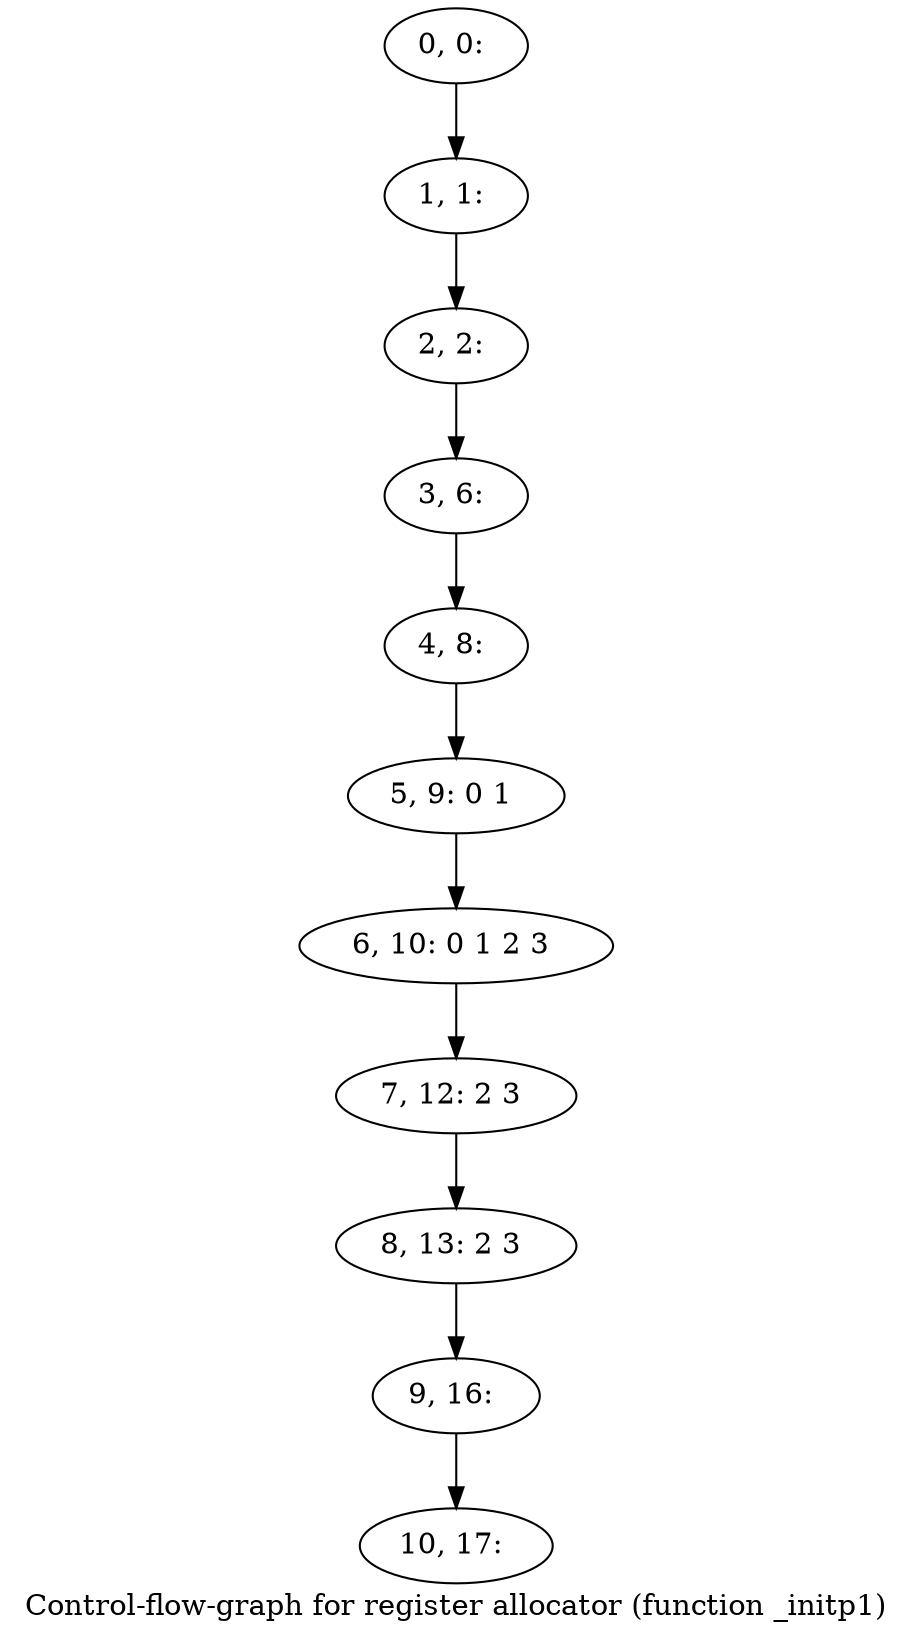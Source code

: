 digraph G {
graph [label="Control-flow-graph for register allocator (function _initp1)"]
0[label="0, 0: "];
1[label="1, 1: "];
2[label="2, 2: "];
3[label="3, 6: "];
4[label="4, 8: "];
5[label="5, 9: 0 1 "];
6[label="6, 10: 0 1 2 3 "];
7[label="7, 12: 2 3 "];
8[label="8, 13: 2 3 "];
9[label="9, 16: "];
10[label="10, 17: "];
0->1 ;
1->2 ;
2->3 ;
3->4 ;
4->5 ;
5->6 ;
6->7 ;
7->8 ;
8->9 ;
9->10 ;
}
